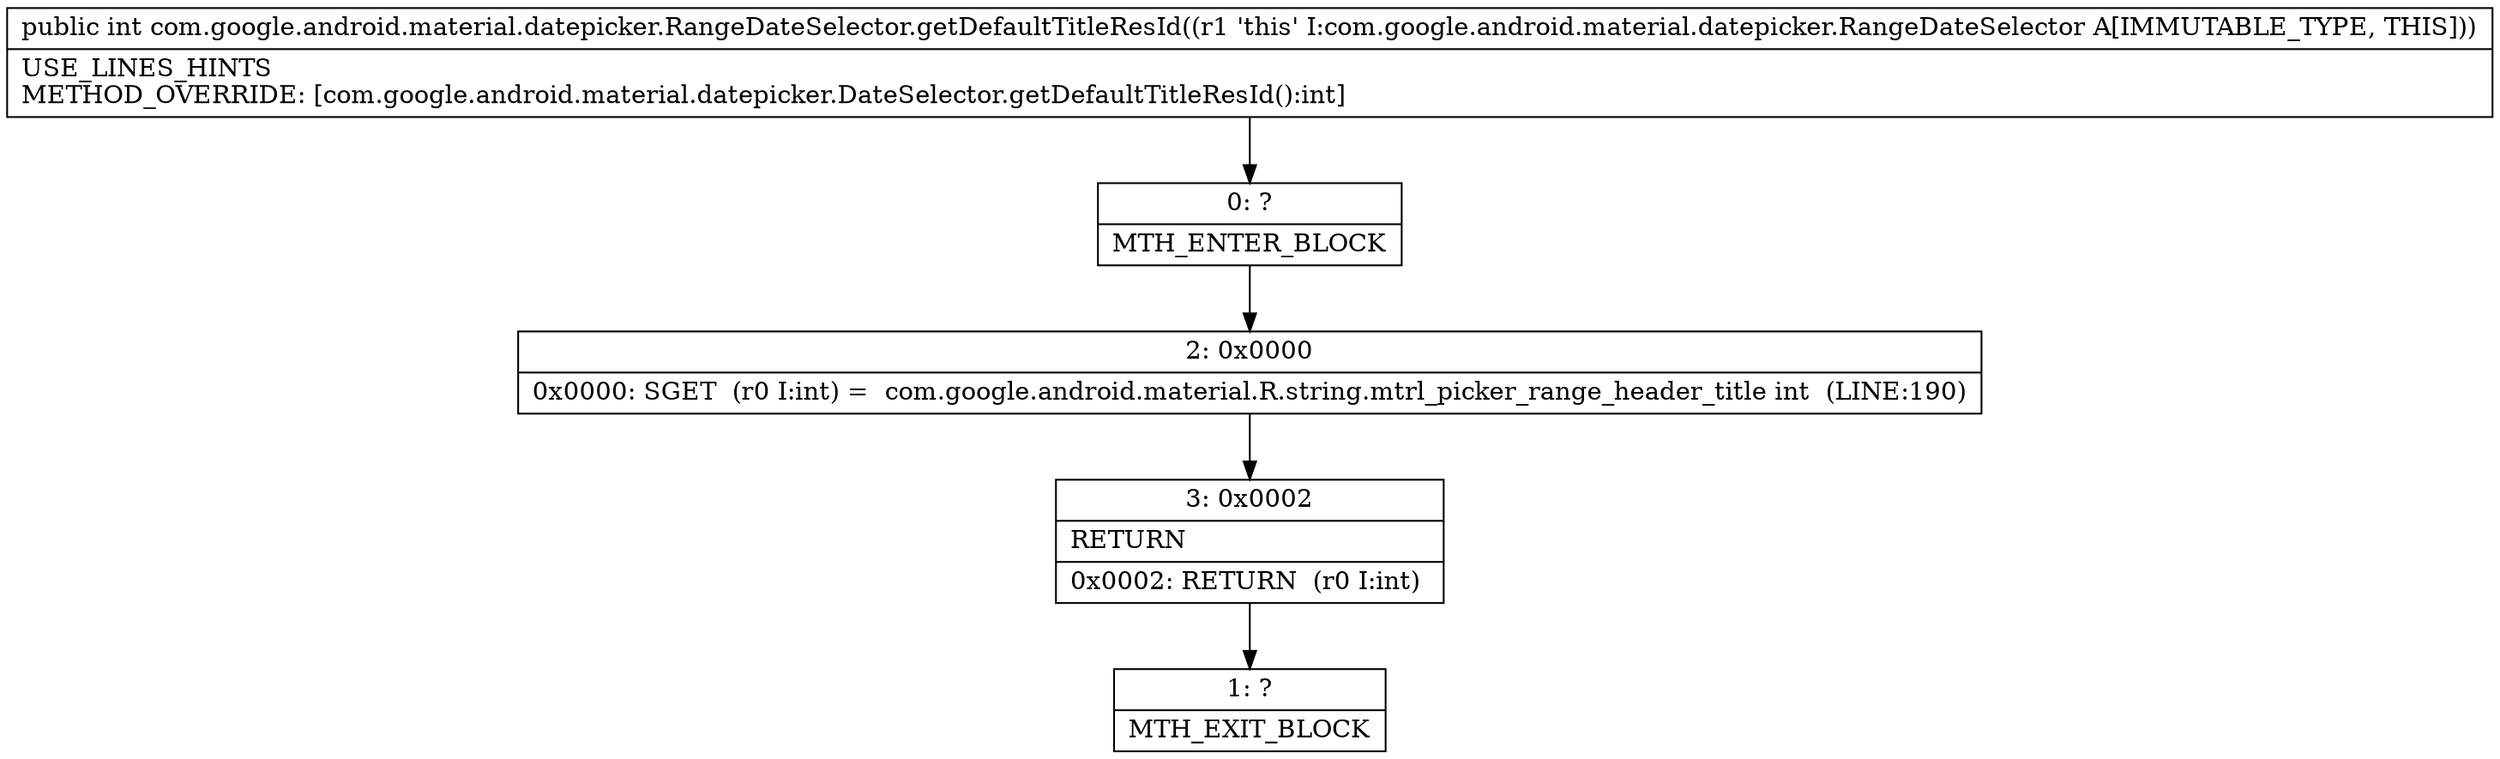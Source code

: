 digraph "CFG forcom.google.android.material.datepicker.RangeDateSelector.getDefaultTitleResId()I" {
Node_0 [shape=record,label="{0\:\ ?|MTH_ENTER_BLOCK\l}"];
Node_2 [shape=record,label="{2\:\ 0x0000|0x0000: SGET  (r0 I:int) =  com.google.android.material.R.string.mtrl_picker_range_header_title int  (LINE:190)\l}"];
Node_3 [shape=record,label="{3\:\ 0x0002|RETURN\l|0x0002: RETURN  (r0 I:int) \l}"];
Node_1 [shape=record,label="{1\:\ ?|MTH_EXIT_BLOCK\l}"];
MethodNode[shape=record,label="{public int com.google.android.material.datepicker.RangeDateSelector.getDefaultTitleResId((r1 'this' I:com.google.android.material.datepicker.RangeDateSelector A[IMMUTABLE_TYPE, THIS]))  | USE_LINES_HINTS\lMETHOD_OVERRIDE: [com.google.android.material.datepicker.DateSelector.getDefaultTitleResId():int]\l}"];
MethodNode -> Node_0;Node_0 -> Node_2;
Node_2 -> Node_3;
Node_3 -> Node_1;
}

